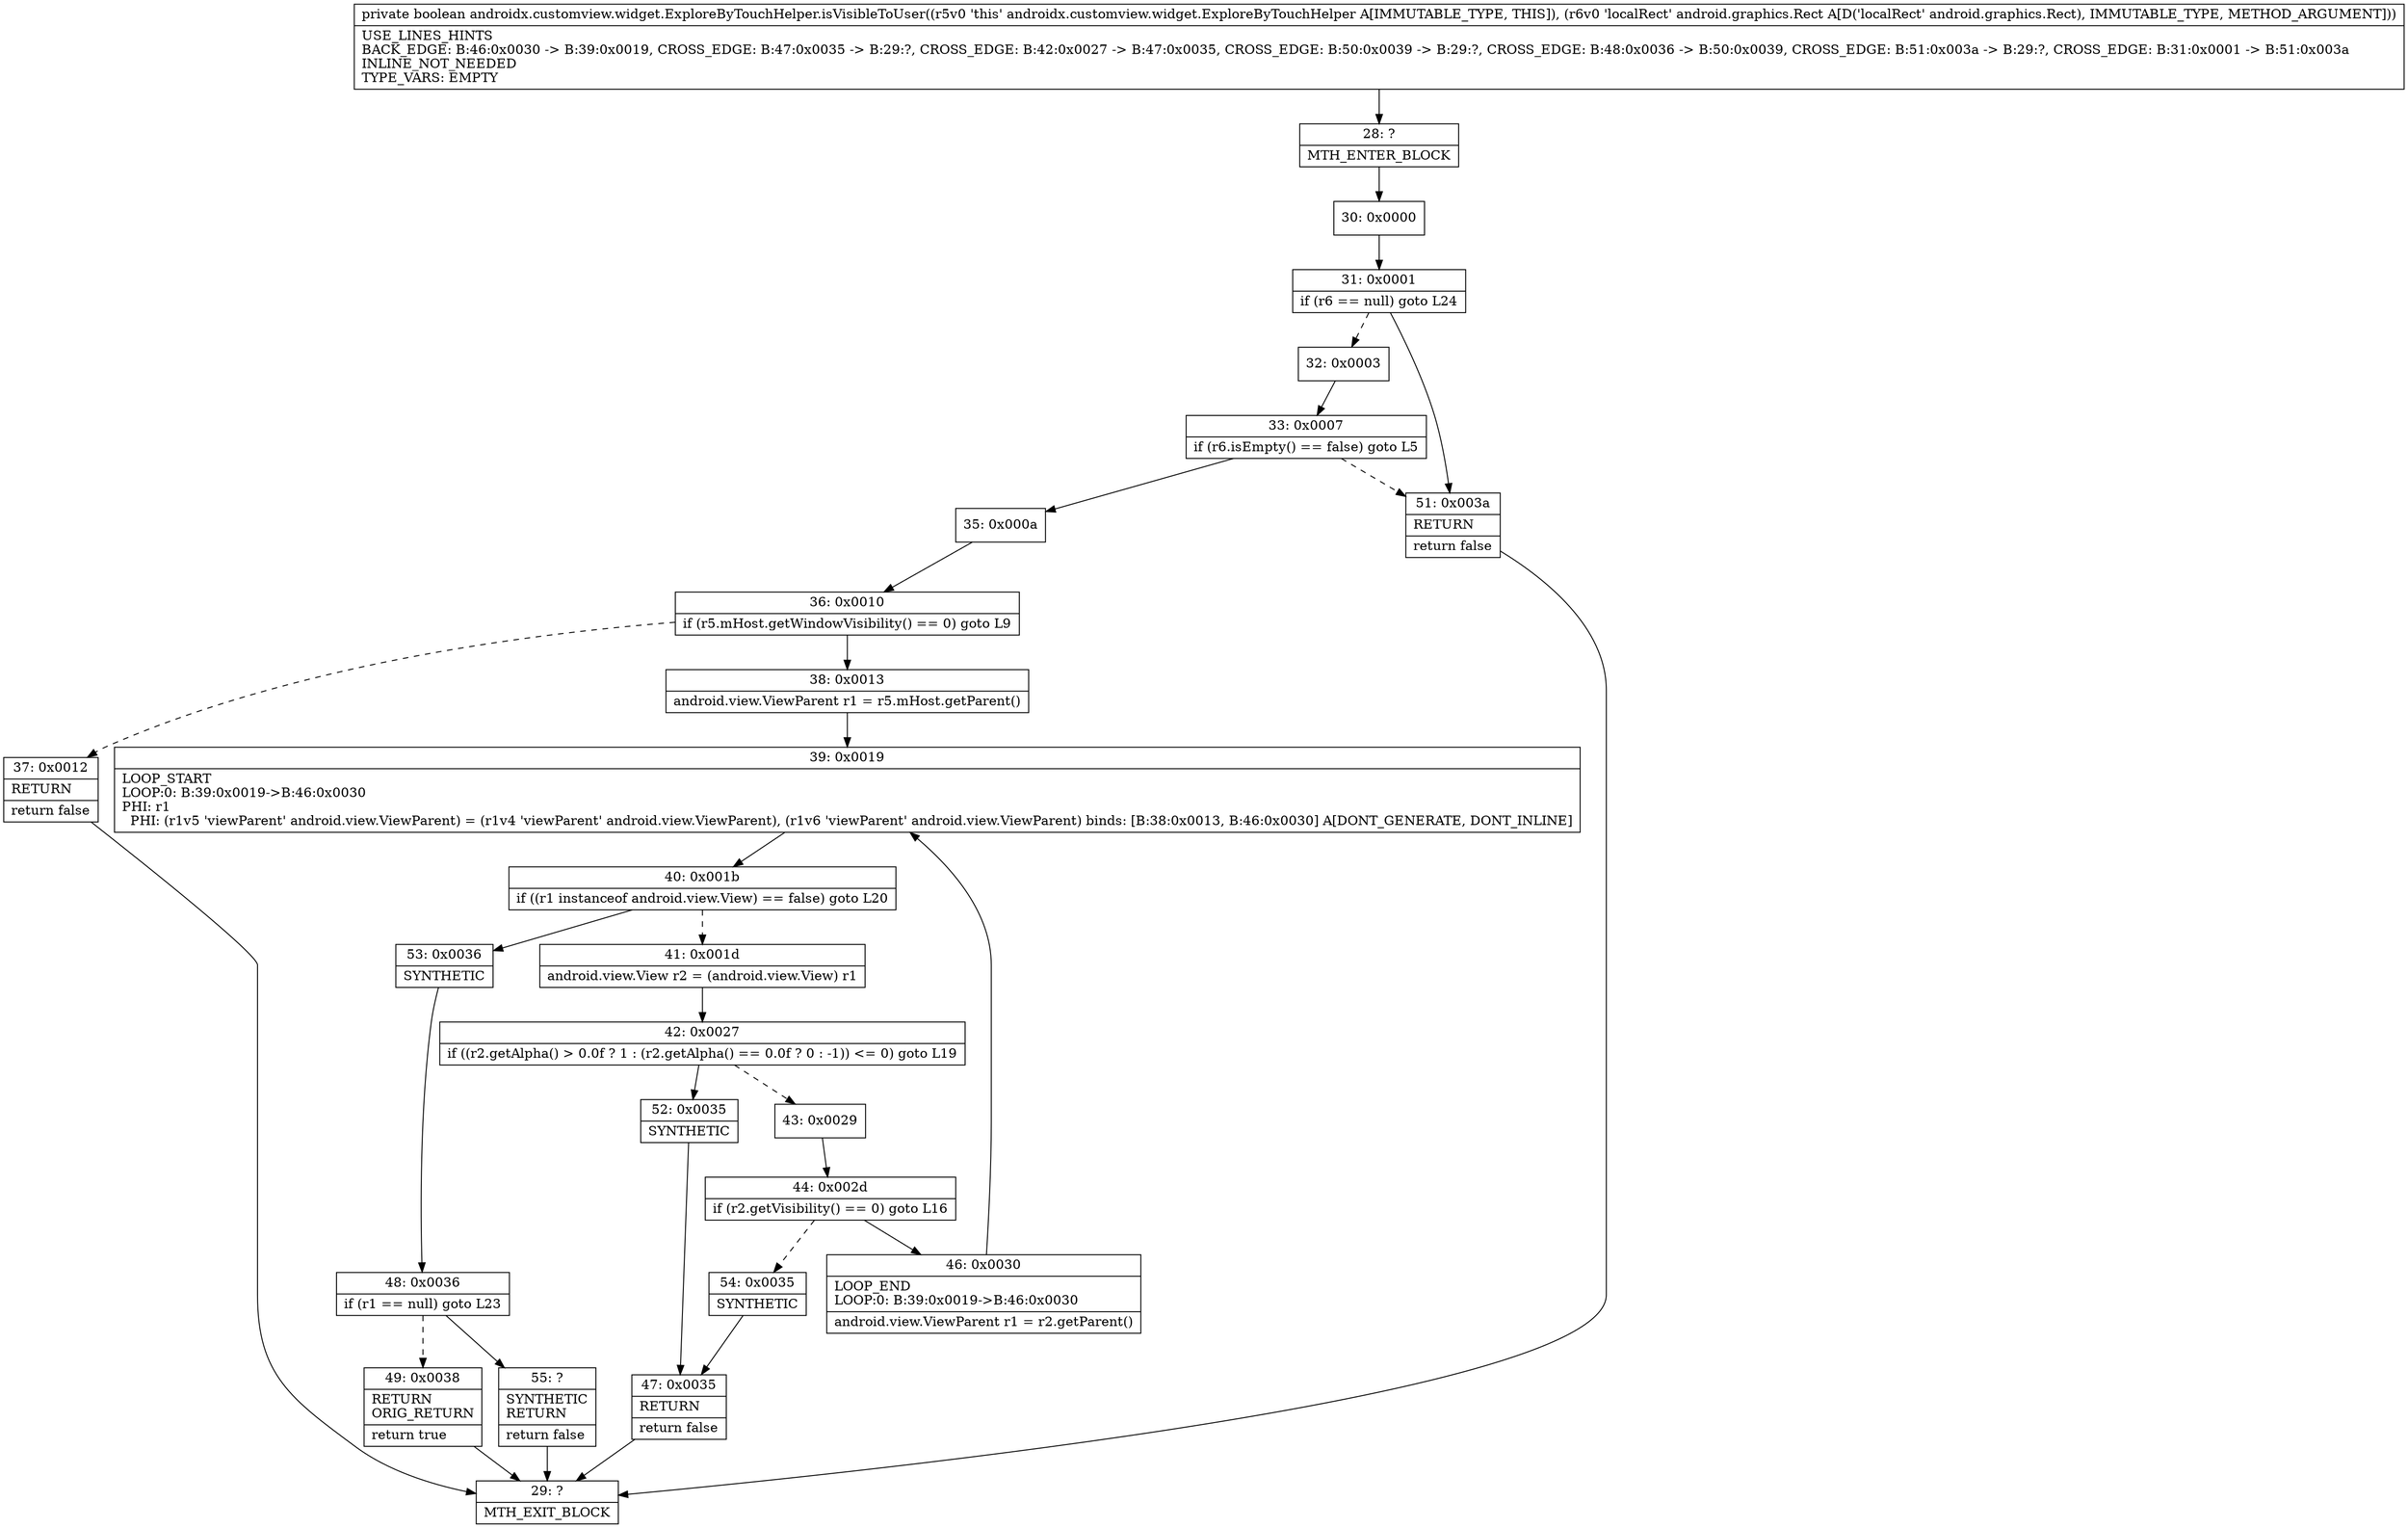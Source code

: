 digraph "CFG forandroidx.customview.widget.ExploreByTouchHelper.isVisibleToUser(Landroid\/graphics\/Rect;)Z" {
Node_28 [shape=record,label="{28\:\ ?|MTH_ENTER_BLOCK\l}"];
Node_30 [shape=record,label="{30\:\ 0x0000}"];
Node_31 [shape=record,label="{31\:\ 0x0001|if (r6 == null) goto L24\l}"];
Node_32 [shape=record,label="{32\:\ 0x0003}"];
Node_33 [shape=record,label="{33\:\ 0x0007|if (r6.isEmpty() == false) goto L5\l}"];
Node_35 [shape=record,label="{35\:\ 0x000a}"];
Node_36 [shape=record,label="{36\:\ 0x0010|if (r5.mHost.getWindowVisibility() == 0) goto L9\l}"];
Node_37 [shape=record,label="{37\:\ 0x0012|RETURN\l|return false\l}"];
Node_29 [shape=record,label="{29\:\ ?|MTH_EXIT_BLOCK\l}"];
Node_38 [shape=record,label="{38\:\ 0x0013|android.view.ViewParent r1 = r5.mHost.getParent()\l}"];
Node_39 [shape=record,label="{39\:\ 0x0019|LOOP_START\lLOOP:0: B:39:0x0019\-\>B:46:0x0030\lPHI: r1 \l  PHI: (r1v5 'viewParent' android.view.ViewParent) = (r1v4 'viewParent' android.view.ViewParent), (r1v6 'viewParent' android.view.ViewParent) binds: [B:38:0x0013, B:46:0x0030] A[DONT_GENERATE, DONT_INLINE]\l}"];
Node_40 [shape=record,label="{40\:\ 0x001b|if ((r1 instanceof android.view.View) == false) goto L20\l}"];
Node_41 [shape=record,label="{41\:\ 0x001d|android.view.View r2 = (android.view.View) r1\l}"];
Node_42 [shape=record,label="{42\:\ 0x0027|if ((r2.getAlpha() \> 0.0f ? 1 : (r2.getAlpha() == 0.0f ? 0 : \-1)) \<= 0) goto L19\l}"];
Node_43 [shape=record,label="{43\:\ 0x0029}"];
Node_44 [shape=record,label="{44\:\ 0x002d|if (r2.getVisibility() == 0) goto L16\l}"];
Node_46 [shape=record,label="{46\:\ 0x0030|LOOP_END\lLOOP:0: B:39:0x0019\-\>B:46:0x0030\l|android.view.ViewParent r1 = r2.getParent()\l}"];
Node_54 [shape=record,label="{54\:\ 0x0035|SYNTHETIC\l}"];
Node_47 [shape=record,label="{47\:\ 0x0035|RETURN\l|return false\l}"];
Node_52 [shape=record,label="{52\:\ 0x0035|SYNTHETIC\l}"];
Node_53 [shape=record,label="{53\:\ 0x0036|SYNTHETIC\l}"];
Node_48 [shape=record,label="{48\:\ 0x0036|if (r1 == null) goto L23\l}"];
Node_49 [shape=record,label="{49\:\ 0x0038|RETURN\lORIG_RETURN\l|return true\l}"];
Node_55 [shape=record,label="{55\:\ ?|SYNTHETIC\lRETURN\l|return false\l}"];
Node_51 [shape=record,label="{51\:\ 0x003a|RETURN\l|return false\l}"];
MethodNode[shape=record,label="{private boolean androidx.customview.widget.ExploreByTouchHelper.isVisibleToUser((r5v0 'this' androidx.customview.widget.ExploreByTouchHelper A[IMMUTABLE_TYPE, THIS]), (r6v0 'localRect' android.graphics.Rect A[D('localRect' android.graphics.Rect), IMMUTABLE_TYPE, METHOD_ARGUMENT]))  | USE_LINES_HINTS\lBACK_EDGE: B:46:0x0030 \-\> B:39:0x0019, CROSS_EDGE: B:47:0x0035 \-\> B:29:?, CROSS_EDGE: B:42:0x0027 \-\> B:47:0x0035, CROSS_EDGE: B:50:0x0039 \-\> B:29:?, CROSS_EDGE: B:48:0x0036 \-\> B:50:0x0039, CROSS_EDGE: B:51:0x003a \-\> B:29:?, CROSS_EDGE: B:31:0x0001 \-\> B:51:0x003a\lINLINE_NOT_NEEDED\lTYPE_VARS: EMPTY\l}"];
MethodNode -> Node_28;Node_28 -> Node_30;
Node_30 -> Node_31;
Node_31 -> Node_32[style=dashed];
Node_31 -> Node_51;
Node_32 -> Node_33;
Node_33 -> Node_35;
Node_33 -> Node_51[style=dashed];
Node_35 -> Node_36;
Node_36 -> Node_37[style=dashed];
Node_36 -> Node_38;
Node_37 -> Node_29;
Node_38 -> Node_39;
Node_39 -> Node_40;
Node_40 -> Node_41[style=dashed];
Node_40 -> Node_53;
Node_41 -> Node_42;
Node_42 -> Node_43[style=dashed];
Node_42 -> Node_52;
Node_43 -> Node_44;
Node_44 -> Node_46;
Node_44 -> Node_54[style=dashed];
Node_46 -> Node_39;
Node_54 -> Node_47;
Node_47 -> Node_29;
Node_52 -> Node_47;
Node_53 -> Node_48;
Node_48 -> Node_49[style=dashed];
Node_48 -> Node_55;
Node_49 -> Node_29;
Node_55 -> Node_29;
Node_51 -> Node_29;
}

